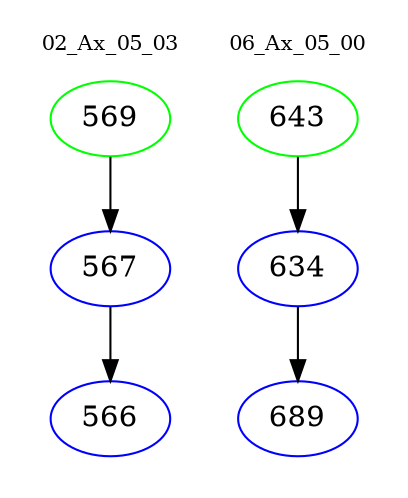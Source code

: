 digraph{
subgraph cluster_0 {
color = white
label = "02_Ax_05_03";
fontsize=10;
T0_569 [label="569", color="green"]
T0_569 -> T0_567 [color="black"]
T0_567 [label="567", color="blue"]
T0_567 -> T0_566 [color="black"]
T0_566 [label="566", color="blue"]
}
subgraph cluster_1 {
color = white
label = "06_Ax_05_00";
fontsize=10;
T1_643 [label="643", color="green"]
T1_643 -> T1_634 [color="black"]
T1_634 [label="634", color="blue"]
T1_634 -> T1_689 [color="black"]
T1_689 [label="689", color="blue"]
}
}
